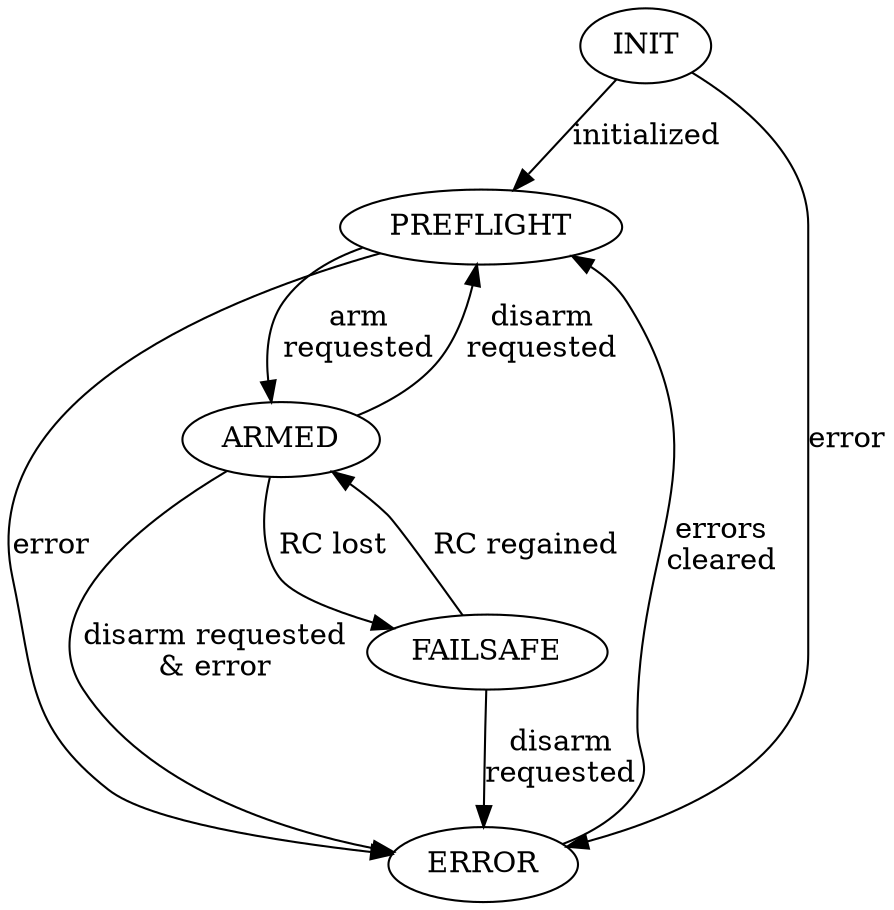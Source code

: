 digraph fsm {

INIT -> PREFLIGHT [label="initialized"];
INIT -> ERROR [label="error"];
PREFLIGHT -> ERROR [label="error"];
ERROR -> PREFLIGHT [label="errors\ncleared"];
PREFLIGHT -> ARMED [label="arm\nrequested"];
ARMED -> PREFLIGHT [label="disarm\nrequested"];
ARMED -> ERROR [label="disarm requested\n& error"];
ARMED -> FAILSAFE [label="RC lost"];
FAILSAFE -> ARMED [label="RC regained"];
FAILSAFE -> ERROR [label="disarm\nrequested"];

}
